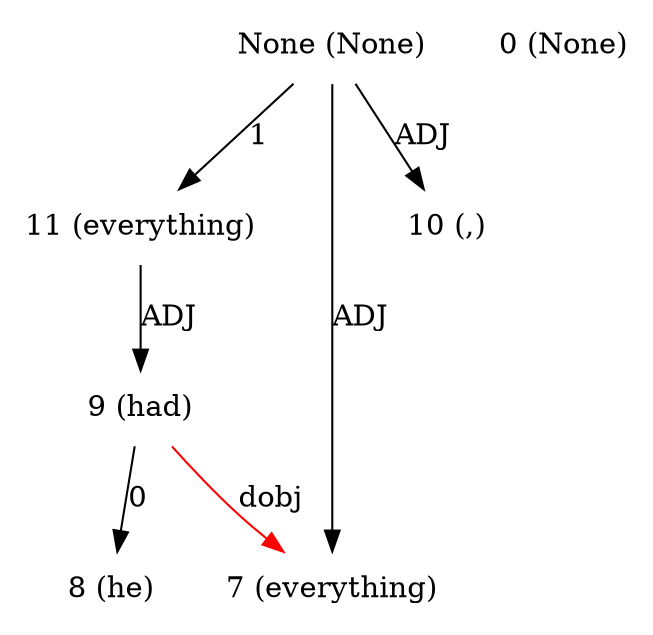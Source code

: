 digraph G{
edge [dir=forward]
node [shape=plaintext]

None [label="None (None)"]
None -> 11 [label="1"]
None [label="None (None)"]
None -> 7 [label="ADJ"]
None -> 10 [label="ADJ"]
0 [label="0 (None)"]
7 [label="7 (everything)"]
9 -> 7 [label="dobj", color="red"]
8 [label="8 (he)"]
9 [label="9 (had)"]
9 -> 8 [label="0"]
10 [label="10 (,)"]
11 [label="11 (everything)"]
11 -> 9 [label="ADJ"]
}
